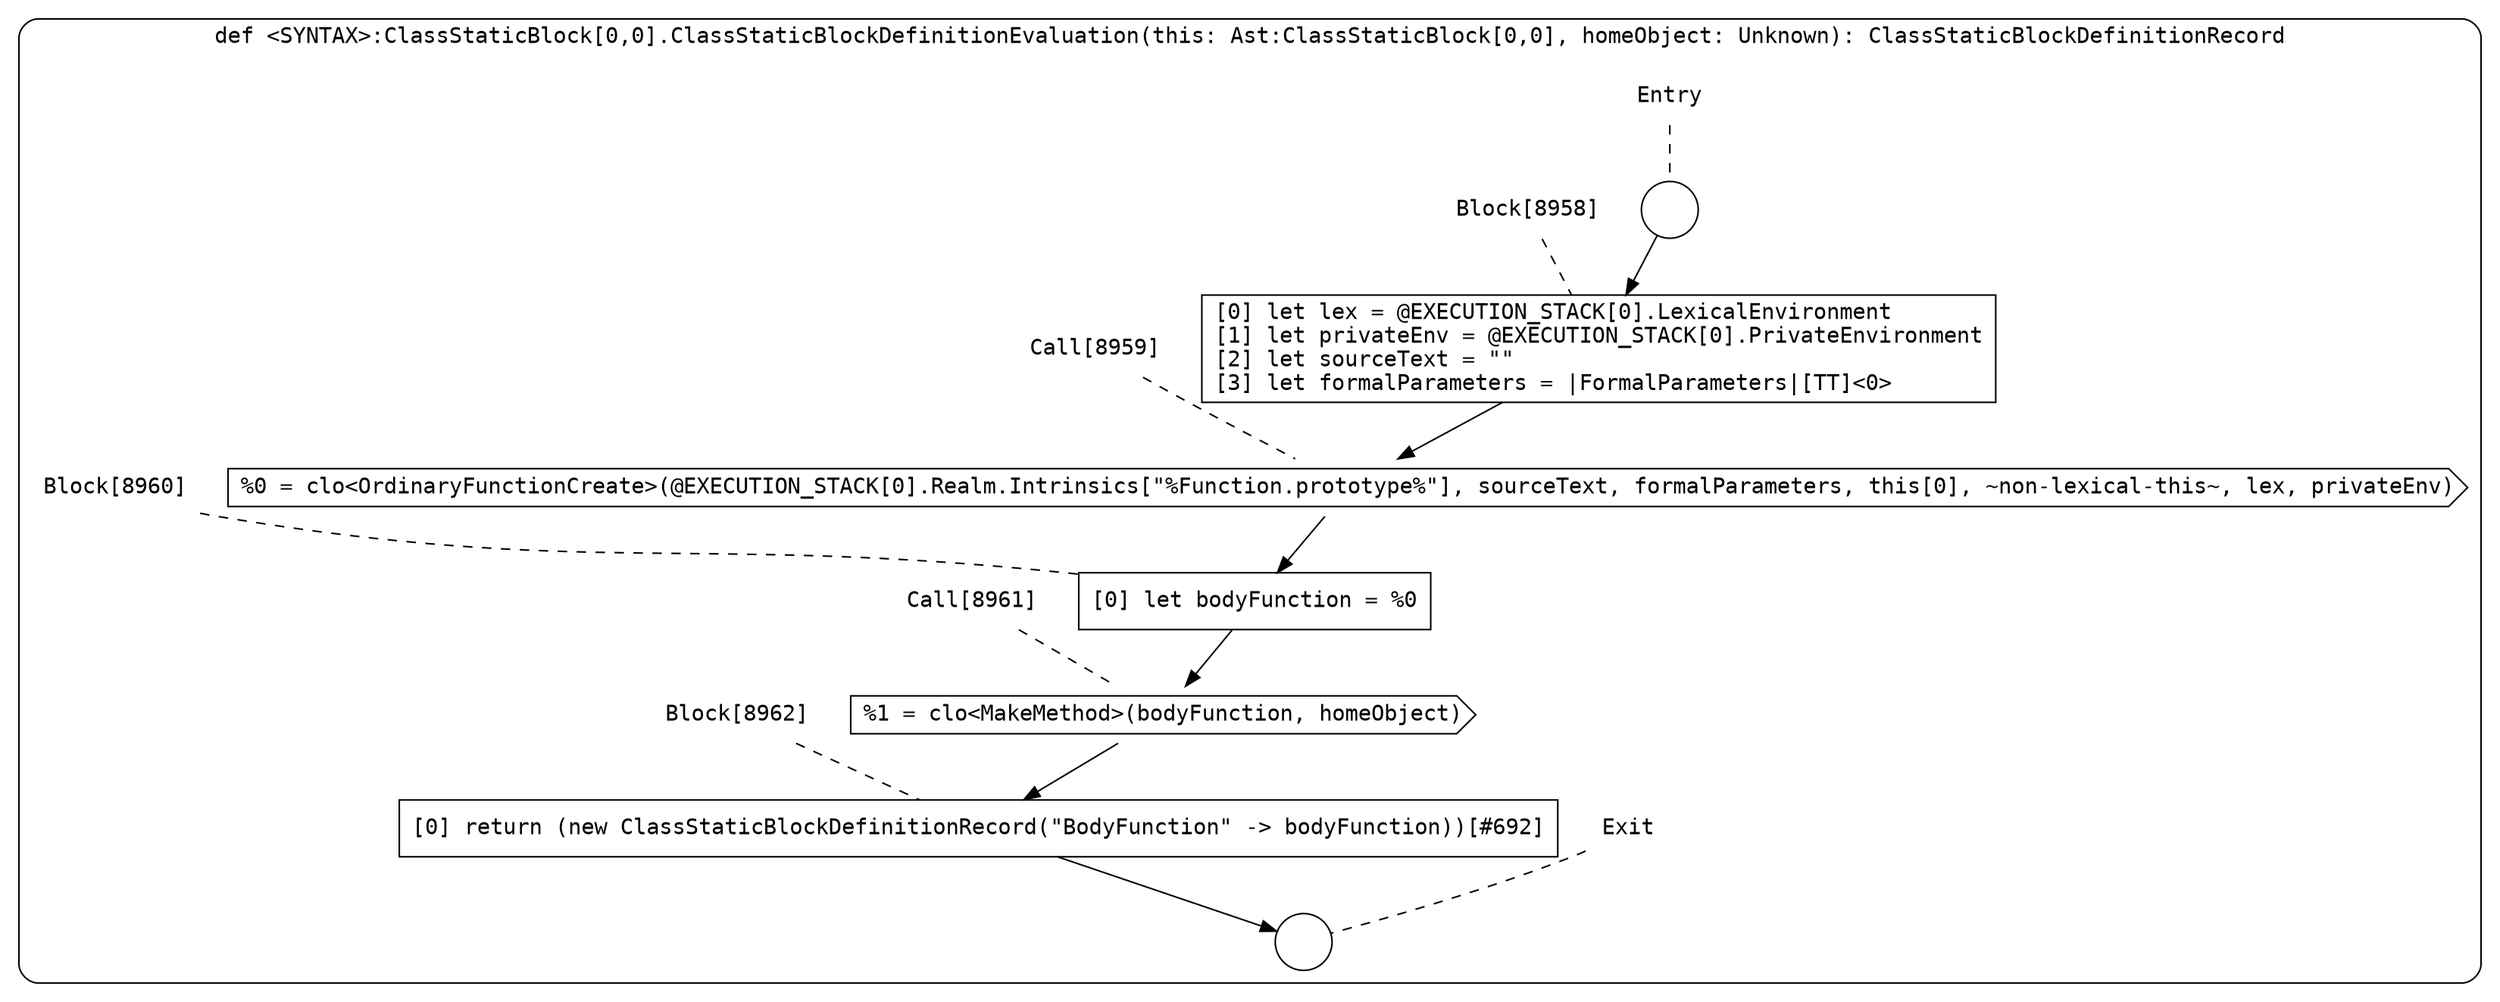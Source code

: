 digraph {
  graph [fontname = "Consolas"]
  node [fontname = "Consolas"]
  edge [fontname = "Consolas"]
  subgraph cluster1681 {
    label = "def <SYNTAX>:ClassStaticBlock[0,0].ClassStaticBlockDefinitionEvaluation(this: Ast:ClassStaticBlock[0,0], homeObject: Unknown): ClassStaticBlockDefinitionRecord"
    style = rounded
    cluster1681_entry_name [shape=none, label=<<font color="black">Entry</font>>]
    cluster1681_entry_name -> cluster1681_entry [arrowhead=none, color="black", style=dashed]
    cluster1681_entry [shape=circle label=" " color="black" fillcolor="white" style=filled]
    cluster1681_entry -> node8958 [color="black"]
    cluster1681_exit_name [shape=none, label=<<font color="black">Exit</font>>]
    cluster1681_exit_name -> cluster1681_exit [arrowhead=none, color="black", style=dashed]
    cluster1681_exit [shape=circle label=" " color="black" fillcolor="white" style=filled]
    node8958_name [shape=none, label=<<font color="black">Block[8958]</font>>]
    node8958_name -> node8958 [arrowhead=none, color="black", style=dashed]
    node8958 [shape=box, label=<<font color="black">[0] let lex = @EXECUTION_STACK[0].LexicalEnvironment<BR ALIGN="LEFT"/>[1] let privateEnv = @EXECUTION_STACK[0].PrivateEnvironment<BR ALIGN="LEFT"/>[2] let sourceText = &quot;&quot;<BR ALIGN="LEFT"/>[3] let formalParameters = |FormalParameters|[TT]&lt;0&gt;<BR ALIGN="LEFT"/></font>> color="black" fillcolor="white", style=filled]
    node8958 -> node8959 [color="black"]
    node8959_name [shape=none, label=<<font color="black">Call[8959]</font>>]
    node8959_name -> node8959 [arrowhead=none, color="black", style=dashed]
    node8959 [shape=cds, label=<<font color="black">%0 = clo&lt;OrdinaryFunctionCreate&gt;(@EXECUTION_STACK[0].Realm.Intrinsics[&quot;%Function.prototype%&quot;], sourceText, formalParameters, this[0], ~non-lexical-this~, lex, privateEnv)</font>> color="black" fillcolor="white", style=filled]
    node8959 -> node8960 [color="black"]
    node8960_name [shape=none, label=<<font color="black">Block[8960]</font>>]
    node8960_name -> node8960 [arrowhead=none, color="black", style=dashed]
    node8960 [shape=box, label=<<font color="black">[0] let bodyFunction = %0<BR ALIGN="LEFT"/></font>> color="black" fillcolor="white", style=filled]
    node8960 -> node8961 [color="black"]
    node8961_name [shape=none, label=<<font color="black">Call[8961]</font>>]
    node8961_name -> node8961 [arrowhead=none, color="black", style=dashed]
    node8961 [shape=cds, label=<<font color="black">%1 = clo&lt;MakeMethod&gt;(bodyFunction, homeObject)</font>> color="black" fillcolor="white", style=filled]
    node8961 -> node8962 [color="black"]
    node8962_name [shape=none, label=<<font color="black">Block[8962]</font>>]
    node8962_name -> node8962 [arrowhead=none, color="black", style=dashed]
    node8962 [shape=box, label=<<font color="black">[0] return (new ClassStaticBlockDefinitionRecord(&quot;BodyFunction&quot; -&gt; bodyFunction))[#692]<BR ALIGN="LEFT"/></font>> color="black" fillcolor="white", style=filled]
    node8962 -> cluster1681_exit [color="black"]
  }
}